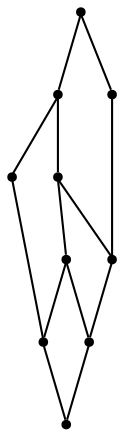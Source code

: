 graph {
  node [shape=point,comment="{\"directed\":false,\"doi\":\"10.1007/978-3-540-70904-6_25\",\"figure\":\"2\"}"]

  v0 [pos="1180.0319949127907,1869.6249961853025"]
  v1 [pos="1180.0319949127907,1787.125015258789"]
  v2 [pos="1180.0319949127907,1952.1249771118162"]
  v3 [pos="1097.5166651526163,1869.6249961853027"]
  v4 [pos="1097.5166651526163,1787.1250152587888"]
  v5 [pos="1015.0012718023256,1869.6249961853027"]
  v6 [pos="1015.0012718023256,1787.1250152587888"]
  v7 [pos="1015.0012718023256,1952.1249771118164"]
  v8 [pos="932.4859738372093,1787.1250152587888"]
  v9 [pos="932.4859738372093,1952.1249771118162"]

  v0 -- v1 [id="-1",pos="1180.0319949127907,1869.6249961853025 1180.0319949127907,1787.125015258789 1180.0319949127907,1787.125015258789 1180.0319949127907,1787.125015258789"]
  v9 -- v7 [id="-2",pos="932.4859738372093,1952.1249771118162 1015.0012718023256,1952.1249771118164 1015.0012718023256,1952.1249771118164 1015.0012718023256,1952.1249771118164"]
  v7 -- v2 [id="-3",pos="1015.0012718023256,1952.1249771118164 1180.0319949127907,1952.1249771118162 1180.0319949127907,1952.1249771118162 1180.0319949127907,1952.1249771118162"]
  v9 -- v8 [id="-4",pos="932.4859738372093,1952.1249771118162 932.4859738372093,1787.1250152587888 932.4859738372093,1787.1250152587888 932.4859738372093,1787.1250152587888"]
  v8 -- v6 [id="-5",pos="932.4859738372093,1787.1250152587888 1015.0012718023256,1787.1250152587888 1015.0012718023256,1787.1250152587888 1015.0012718023256,1787.1250152587888"]
  v6 -- v4 [id="-6",pos="1015.0012718023256,1787.1250152587888 1097.5166651526163,1787.1250152587888 1097.5166651526163,1787.1250152587888 1097.5166651526163,1787.1250152587888"]
  v4 -- v1 [id="-7",pos="1097.5166651526163,1787.1250152587888 1180.0319949127907,1787.125015258789 1180.0319949127907,1787.125015258789 1180.0319949127907,1787.125015258789"]
  v7 -- v5 [id="-8",pos="1015.0012718023256,1952.1249771118164 1015.0012718023256,1869.6249961853027 1015.0012718023256,1869.6249961853027 1015.0012718023256,1869.6249961853027"]
  v5 -- v6 [id="-9",pos="1015.0012718023256,1869.6249961853027 1015.0012718023256,1787.1250152587888 1015.0012718023256,1787.1250152587888 1015.0012718023256,1787.1250152587888"]
  v5 -- v3 [id="-10",pos="1015.0012718023256,1869.6249961853027 1097.5166651526163,1869.6249961853027 1097.5166651526163,1869.6249961853027 1097.5166651526163,1869.6249961853027"]
  v3 -- v0 [id="-11",pos="1097.5166651526163,1869.6249961853027 1180.0319949127907,1869.6249961853025 1180.0319949127907,1869.6249961853025 1180.0319949127907,1869.6249961853025"]
  v3 -- v4 [id="-14",pos="1097.5166651526163,1869.6249961853027 1097.5166651526163,1787.1250152587888 1097.5166651526163,1787.1250152587888 1097.5166651526163,1787.1250152587888"]
  v2 -- v0 [id="-15",pos="1180.0319949127907,1952.1249771118162 1180.0319949127907,1869.6249961853025 1180.0319949127907,1869.6249961853025 1180.0319949127907,1869.6249961853025"]
}